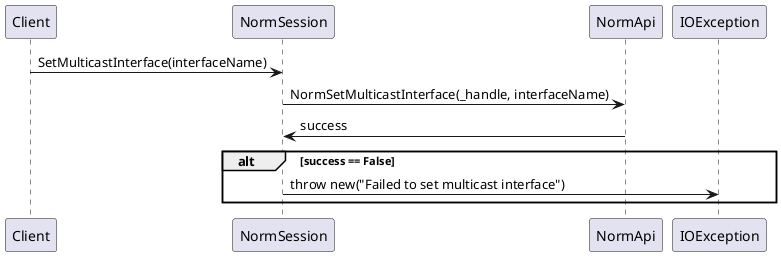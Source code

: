 @startuml
Client -> NormSession : SetMulticastInterface(interfaceName)
NormSession -> NormApi : NormSetMulticastInterface(_handle, interfaceName)
NormSession <- NormApi : success
alt success == False
    NormSession -> IOException : throw new("Failed to set multicast interface")
end
@enduml